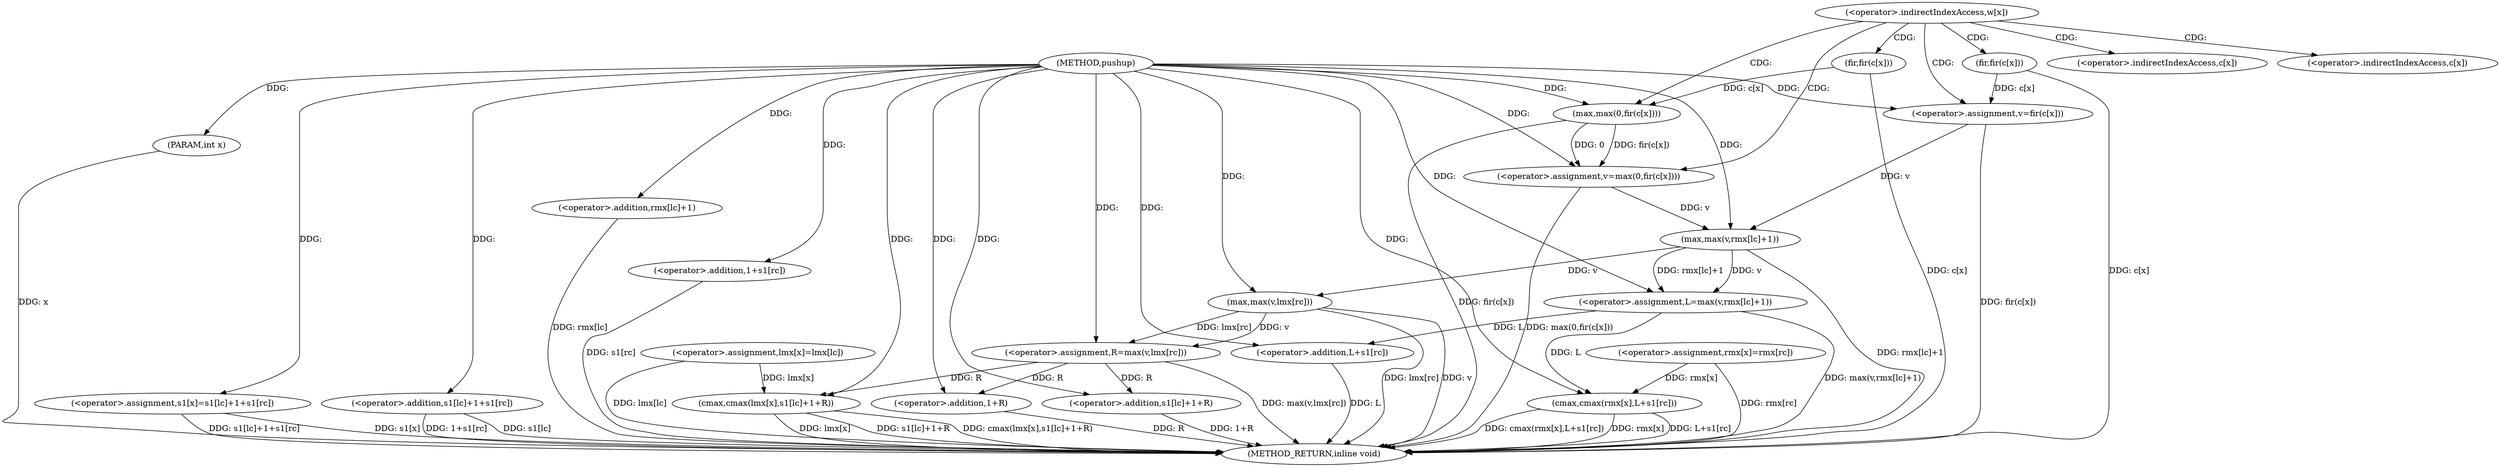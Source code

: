 digraph "pushup" {  
"1000359" [label = "(METHOD,pushup)" ]
"1000449" [label = "(METHOD_RETURN,inline void)" ]
"1000360" [label = "(PARAM,int x)" ]
"1000398" [label = "(<operator>.assignment,L=max(v,rmx[lc]+1))" ]
"1000408" [label = "(<operator>.assignment,R=max(v,lmx[rc]))" ]
"1000436" [label = "(<operator>.assignment,s1[x]=s1[lc]+1+s1[rc])" ]
"1000367" [label = "(<operator>.assignment,v=max(0,fir(c[x])))" ]
"1000383" [label = "(<operator>.assignment,lmx[x]=lmx[lc])" ]
"1000390" [label = "(<operator>.assignment,rmx[x]=rmx[rc])" ]
"1000416" [label = "(cmax,cmax(lmx[x],s1[lc]+1+R))" ]
"1000427" [label = "(cmax,cmax(rmx[x],L+s1[rc]))" ]
"1000376" [label = "(<operator>.assignment,v=fir(c[x]))" ]
"1000400" [label = "(max,max(v,rmx[lc]+1))" ]
"1000410" [label = "(max,max(v,lmx[rc]))" ]
"1000440" [label = "(<operator>.addition,s1[lc]+1+s1[rc])" ]
"1000369" [label = "(max,max(0,fir(c[x])))" ]
"1000402" [label = "(<operator>.addition,rmx[lc]+1)" ]
"1000420" [label = "(<operator>.addition,s1[lc]+1+R)" ]
"1000431" [label = "(<operator>.addition,L+s1[rc])" ]
"1000444" [label = "(<operator>.addition,1+s1[rc])" ]
"1000371" [label = "(fir,fir(c[x]))" ]
"1000378" [label = "(fir,fir(c[x]))" ]
"1000424" [label = "(<operator>.addition,1+R)" ]
"1000364" [label = "(<operator>.indirectIndexAccess,w[x])" ]
"1000372" [label = "(<operator>.indirectIndexAccess,c[x])" ]
"1000379" [label = "(<operator>.indirectIndexAccess,c[x])" ]
  "1000360" -> "1000449"  [ label = "DDG: x"] 
  "1000378" -> "1000449"  [ label = "DDG: c[x]"] 
  "1000376" -> "1000449"  [ label = "DDG: fir(c[x])"] 
  "1000371" -> "1000449"  [ label = "DDG: c[x]"] 
  "1000369" -> "1000449"  [ label = "DDG: fir(c[x])"] 
  "1000367" -> "1000449"  [ label = "DDG: max(0,fir(c[x]))"] 
  "1000383" -> "1000449"  [ label = "DDG: lmx[lc]"] 
  "1000390" -> "1000449"  [ label = "DDG: rmx[rc]"] 
  "1000402" -> "1000449"  [ label = "DDG: rmx[lc]"] 
  "1000400" -> "1000449"  [ label = "DDG: rmx[lc]+1"] 
  "1000398" -> "1000449"  [ label = "DDG: max(v,rmx[lc]+1)"] 
  "1000410" -> "1000449"  [ label = "DDG: v"] 
  "1000410" -> "1000449"  [ label = "DDG: lmx[rc]"] 
  "1000408" -> "1000449"  [ label = "DDG: max(v,lmx[rc])"] 
  "1000416" -> "1000449"  [ label = "DDG: lmx[x]"] 
  "1000424" -> "1000449"  [ label = "DDG: R"] 
  "1000420" -> "1000449"  [ label = "DDG: 1+R"] 
  "1000416" -> "1000449"  [ label = "DDG: s1[lc]+1+R"] 
  "1000416" -> "1000449"  [ label = "DDG: cmax(lmx[x],s1[lc]+1+R)"] 
  "1000427" -> "1000449"  [ label = "DDG: rmx[x]"] 
  "1000431" -> "1000449"  [ label = "DDG: L"] 
  "1000427" -> "1000449"  [ label = "DDG: L+s1[rc]"] 
  "1000427" -> "1000449"  [ label = "DDG: cmax(rmx[x],L+s1[rc])"] 
  "1000436" -> "1000449"  [ label = "DDG: s1[x]"] 
  "1000440" -> "1000449"  [ label = "DDG: s1[lc]"] 
  "1000444" -> "1000449"  [ label = "DDG: s1[rc]"] 
  "1000440" -> "1000449"  [ label = "DDG: 1+s1[rc]"] 
  "1000436" -> "1000449"  [ label = "DDG: s1[lc]+1+s1[rc]"] 
  "1000359" -> "1000360"  [ label = "DDG: "] 
  "1000400" -> "1000398"  [ label = "DDG: v"] 
  "1000400" -> "1000398"  [ label = "DDG: rmx[lc]+1"] 
  "1000410" -> "1000408"  [ label = "DDG: lmx[rc]"] 
  "1000410" -> "1000408"  [ label = "DDG: v"] 
  "1000359" -> "1000436"  [ label = "DDG: "] 
  "1000369" -> "1000367"  [ label = "DDG: fir(c[x])"] 
  "1000369" -> "1000367"  [ label = "DDG: 0"] 
  "1000359" -> "1000398"  [ label = "DDG: "] 
  "1000359" -> "1000408"  [ label = "DDG: "] 
  "1000359" -> "1000367"  [ label = "DDG: "] 
  "1000378" -> "1000376"  [ label = "DDG: c[x]"] 
  "1000376" -> "1000400"  [ label = "DDG: v"] 
  "1000367" -> "1000400"  [ label = "DDG: v"] 
  "1000359" -> "1000400"  [ label = "DDG: "] 
  "1000400" -> "1000410"  [ label = "DDG: v"] 
  "1000359" -> "1000410"  [ label = "DDG: "] 
  "1000383" -> "1000416"  [ label = "DDG: lmx[x]"] 
  "1000408" -> "1000416"  [ label = "DDG: R"] 
  "1000359" -> "1000416"  [ label = "DDG: "] 
  "1000390" -> "1000427"  [ label = "DDG: rmx[x]"] 
  "1000398" -> "1000427"  [ label = "DDG: L"] 
  "1000359" -> "1000427"  [ label = "DDG: "] 
  "1000359" -> "1000440"  [ label = "DDG: "] 
  "1000359" -> "1000369"  [ label = "DDG: "] 
  "1000371" -> "1000369"  [ label = "DDG: c[x]"] 
  "1000359" -> "1000376"  [ label = "DDG: "] 
  "1000359" -> "1000402"  [ label = "DDG: "] 
  "1000408" -> "1000420"  [ label = "DDG: R"] 
  "1000359" -> "1000420"  [ label = "DDG: "] 
  "1000398" -> "1000431"  [ label = "DDG: L"] 
  "1000359" -> "1000431"  [ label = "DDG: "] 
  "1000359" -> "1000444"  [ label = "DDG: "] 
  "1000359" -> "1000424"  [ label = "DDG: "] 
  "1000408" -> "1000424"  [ label = "DDG: R"] 
  "1000364" -> "1000372"  [ label = "CDG: "] 
  "1000364" -> "1000367"  [ label = "CDG: "] 
  "1000364" -> "1000379"  [ label = "CDG: "] 
  "1000364" -> "1000371"  [ label = "CDG: "] 
  "1000364" -> "1000369"  [ label = "CDG: "] 
  "1000364" -> "1000376"  [ label = "CDG: "] 
  "1000364" -> "1000378"  [ label = "CDG: "] 
}
